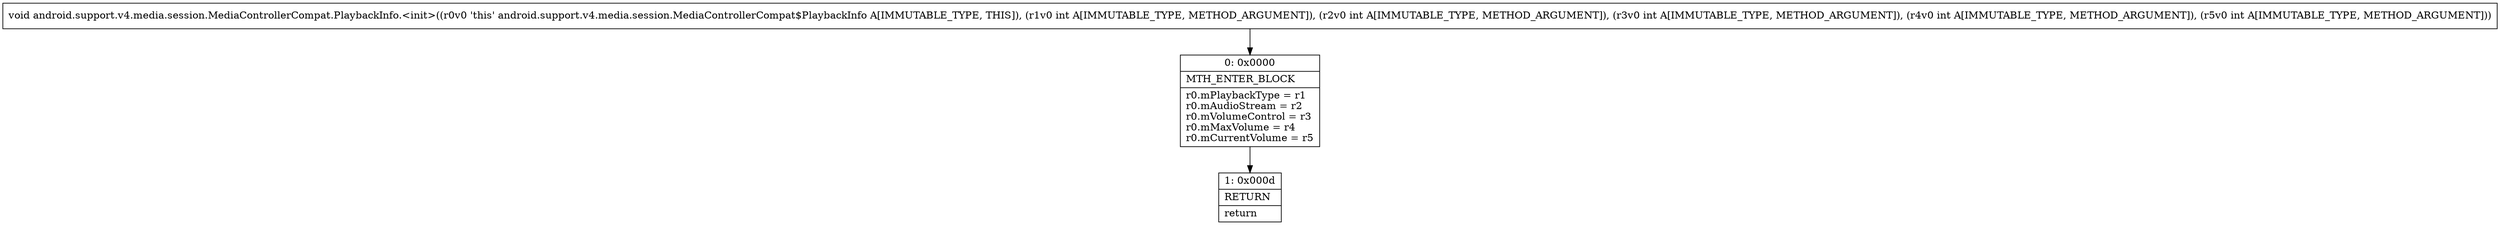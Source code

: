 digraph "CFG forandroid.support.v4.media.session.MediaControllerCompat.PlaybackInfo.\<init\>(IIIII)V" {
Node_0 [shape=record,label="{0\:\ 0x0000|MTH_ENTER_BLOCK\l|r0.mPlaybackType = r1\lr0.mAudioStream = r2\lr0.mVolumeControl = r3\lr0.mMaxVolume = r4\lr0.mCurrentVolume = r5\l}"];
Node_1 [shape=record,label="{1\:\ 0x000d|RETURN\l|return\l}"];
MethodNode[shape=record,label="{void android.support.v4.media.session.MediaControllerCompat.PlaybackInfo.\<init\>((r0v0 'this' android.support.v4.media.session.MediaControllerCompat$PlaybackInfo A[IMMUTABLE_TYPE, THIS]), (r1v0 int A[IMMUTABLE_TYPE, METHOD_ARGUMENT]), (r2v0 int A[IMMUTABLE_TYPE, METHOD_ARGUMENT]), (r3v0 int A[IMMUTABLE_TYPE, METHOD_ARGUMENT]), (r4v0 int A[IMMUTABLE_TYPE, METHOD_ARGUMENT]), (r5v0 int A[IMMUTABLE_TYPE, METHOD_ARGUMENT])) }"];
MethodNode -> Node_0;
Node_0 -> Node_1;
}

